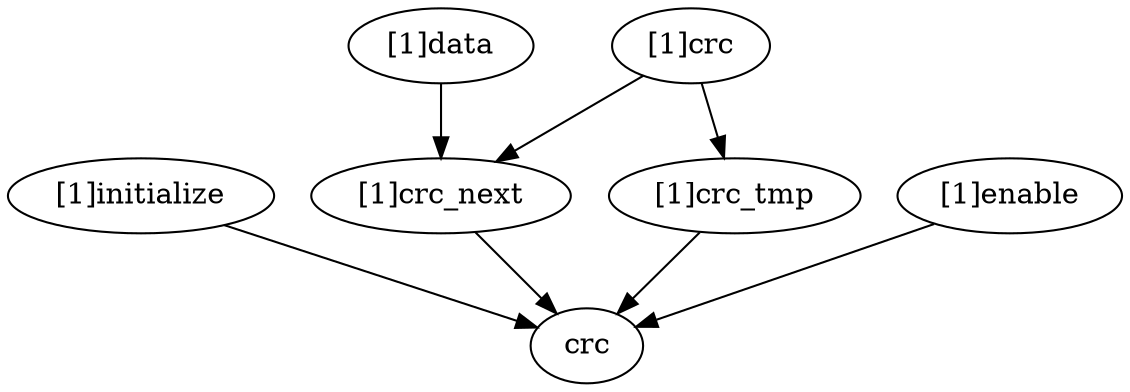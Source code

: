 strict digraph "" {
	"[1]initialize"	 [complexity=1,
		importance=1.1666692098,
		rank=1.1666692098];
	crc	 [complexity=0,
		importance=0.361111958822,
		rank=0.0];
	"[1]initialize" -> crc;
	"[1]crc_next"	 [complexity=1,
		importance=0.937501271566,
		rank=0.937501271566];
	"[1]crc_next" -> crc;
	"[1]crc"	 [complexity=8,
		importance=1.25694656372,
		rank=0.157118320465];
	"[1]crc" -> "[1]crc_next";
	"[1]crc_tmp"	 [complexity=6,
		importance=0.895834604899,
		rank=0.149305767483];
	"[1]crc" -> "[1]crc_tmp";
	"[1]data"	 [complexity=4,
		importance=1.0208346049,
		rank=0.255208651225];
	"[1]data" -> "[1]crc_next";
	"[1]crc_tmp" -> crc;
	"[1]enable"	 [complexity=1,
		importance=0.805557250977,
		rank=0.805557250977];
	"[1]enable" -> crc;
}
